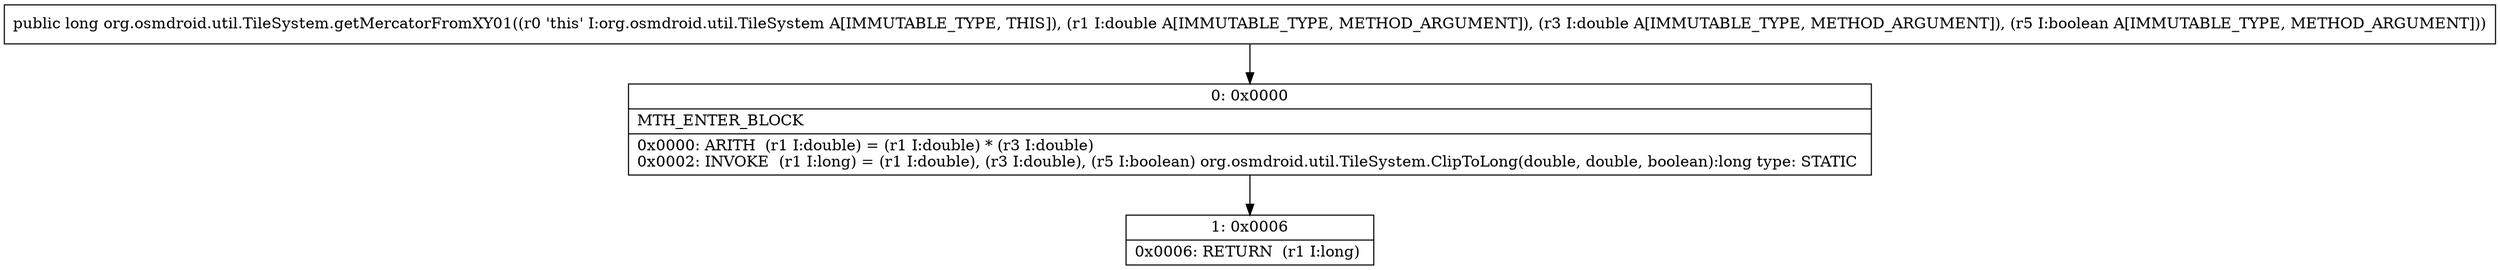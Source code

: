 digraph "CFG fororg.osmdroid.util.TileSystem.getMercatorFromXY01(DDZ)J" {
Node_0 [shape=record,label="{0\:\ 0x0000|MTH_ENTER_BLOCK\l|0x0000: ARITH  (r1 I:double) = (r1 I:double) * (r3 I:double) \l0x0002: INVOKE  (r1 I:long) = (r1 I:double), (r3 I:double), (r5 I:boolean) org.osmdroid.util.TileSystem.ClipToLong(double, double, boolean):long type: STATIC \l}"];
Node_1 [shape=record,label="{1\:\ 0x0006|0x0006: RETURN  (r1 I:long) \l}"];
MethodNode[shape=record,label="{public long org.osmdroid.util.TileSystem.getMercatorFromXY01((r0 'this' I:org.osmdroid.util.TileSystem A[IMMUTABLE_TYPE, THIS]), (r1 I:double A[IMMUTABLE_TYPE, METHOD_ARGUMENT]), (r3 I:double A[IMMUTABLE_TYPE, METHOD_ARGUMENT]), (r5 I:boolean A[IMMUTABLE_TYPE, METHOD_ARGUMENT])) }"];
MethodNode -> Node_0;
Node_0 -> Node_1;
}

